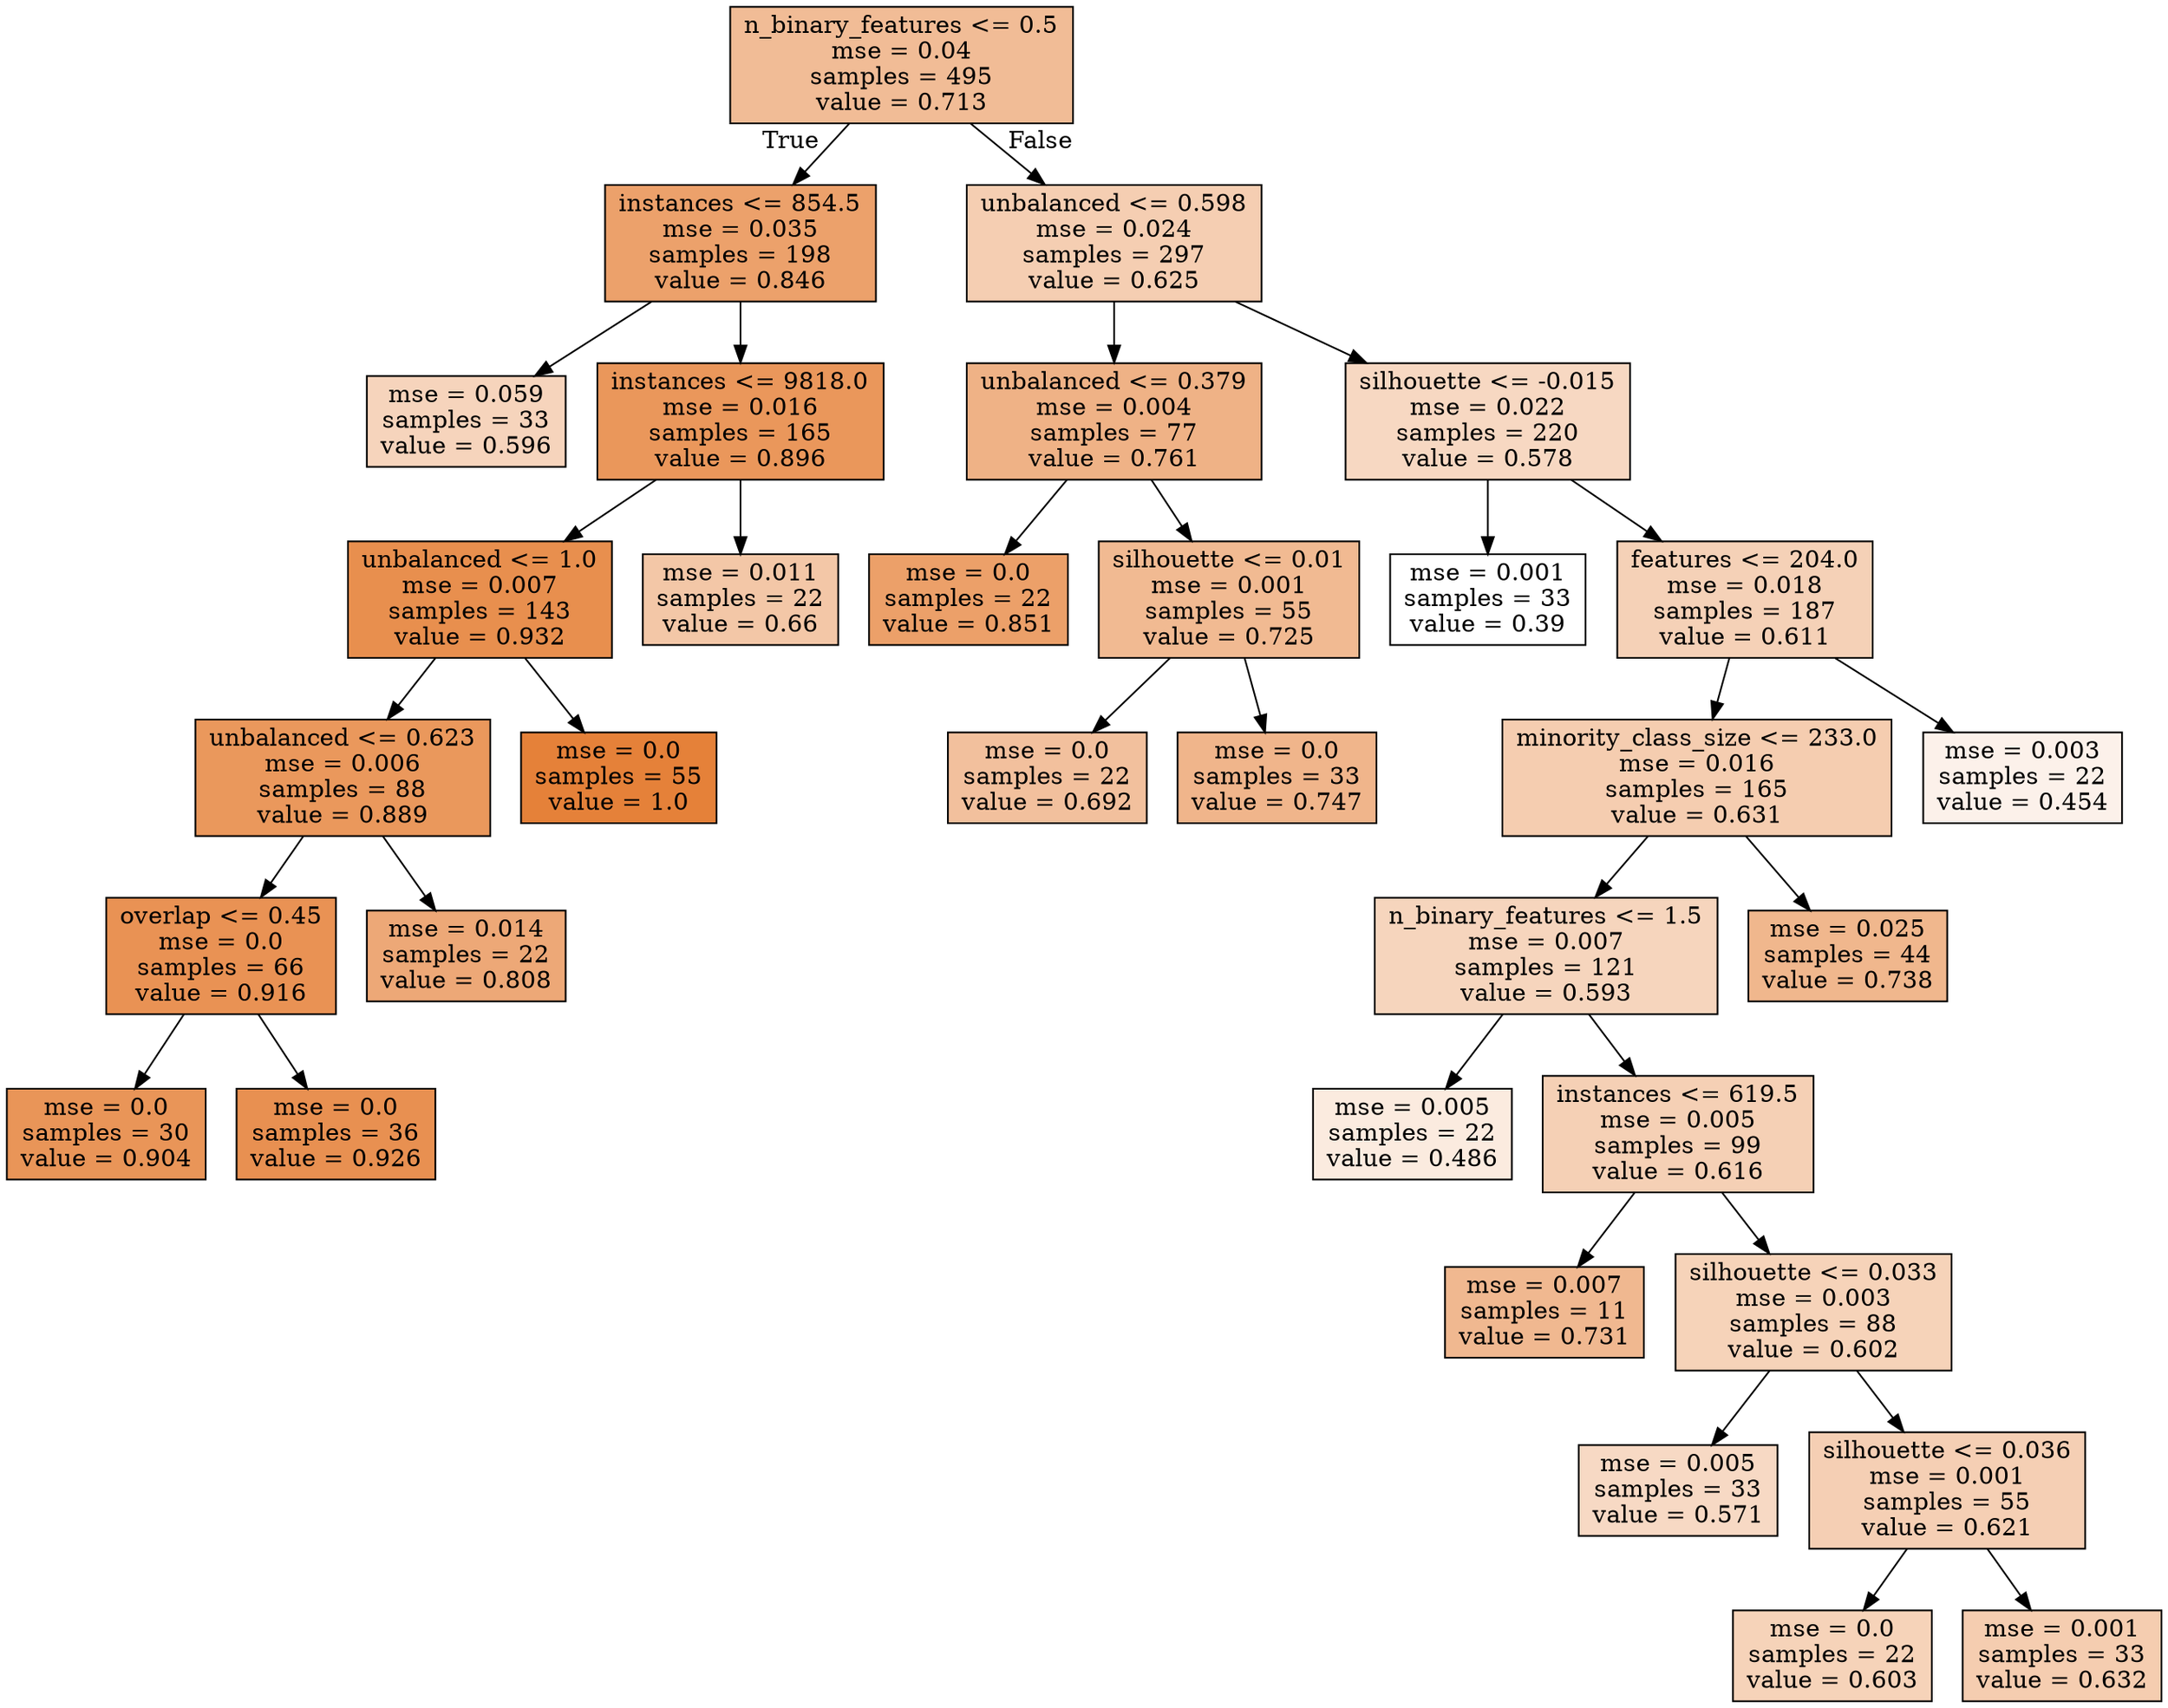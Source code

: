 digraph Tree {
node [shape=box, style="filled", color="black"] ;
0 [label="n_binary_features <= 0.5\nmse = 0.04\nsamples = 495\nvalue = 0.713", fillcolor="#e5813987"] ;
1 [label="instances <= 854.5\nmse = 0.035\nsamples = 198\nvalue = 0.846", fillcolor="#e58139be"] ;
0 -> 1 [labeldistance=2.5, labelangle=45, headlabel="True"] ;
2 [label="mse = 0.059\nsamples = 33\nvalue = 0.596", fillcolor="#e5813956"] ;
1 -> 2 ;
3 [label="instances <= 9818.0\nmse = 0.016\nsamples = 165\nvalue = 0.896", fillcolor="#e58139d3"] ;
1 -> 3 ;
4 [label="unbalanced <= 1.0\nmse = 0.007\nsamples = 143\nvalue = 0.932", fillcolor="#e58139e3"] ;
3 -> 4 ;
5 [label="unbalanced <= 0.623\nmse = 0.006\nsamples = 88\nvalue = 0.889", fillcolor="#e58139d1"] ;
4 -> 5 ;
6 [label="overlap <= 0.45\nmse = 0.0\nsamples = 66\nvalue = 0.916", fillcolor="#e58139dc"] ;
5 -> 6 ;
7 [label="mse = 0.0\nsamples = 30\nvalue = 0.904", fillcolor="#e58139d7"] ;
6 -> 7 ;
8 [label="mse = 0.0\nsamples = 36\nvalue = 0.926", fillcolor="#e58139e0"] ;
6 -> 8 ;
9 [label="mse = 0.014\nsamples = 22\nvalue = 0.808", fillcolor="#e58139af"] ;
5 -> 9 ;
10 [label="mse = 0.0\nsamples = 55\nvalue = 1.0", fillcolor="#e58139ff"] ;
4 -> 10 ;
11 [label="mse = 0.011\nsamples = 22\nvalue = 0.66", fillcolor="#e5813971"] ;
3 -> 11 ;
12 [label="unbalanced <= 0.598\nmse = 0.024\nsamples = 297\nvalue = 0.625", fillcolor="#e5813962"] ;
0 -> 12 [labeldistance=2.5, labelangle=-45, headlabel="False"] ;
13 [label="unbalanced <= 0.379\nmse = 0.004\nsamples = 77\nvalue = 0.761", fillcolor="#e581399b"] ;
12 -> 13 ;
14 [label="mse = 0.0\nsamples = 22\nvalue = 0.851", fillcolor="#e58139c1"] ;
13 -> 14 ;
15 [label="silhouette <= 0.01\nmse = 0.001\nsamples = 55\nvalue = 0.725", fillcolor="#e581398c"] ;
13 -> 15 ;
16 [label="mse = 0.0\nsamples = 22\nvalue = 0.692", fillcolor="#e581397e"] ;
15 -> 16 ;
17 [label="mse = 0.0\nsamples = 33\nvalue = 0.747", fillcolor="#e5813995"] ;
15 -> 17 ;
18 [label="silhouette <= -0.015\nmse = 0.022\nsamples = 220\nvalue = 0.578", fillcolor="#e581394e"] ;
12 -> 18 ;
19 [label="mse = 0.001\nsamples = 33\nvalue = 0.39", fillcolor="#e5813900"] ;
18 -> 19 ;
20 [label="features <= 204.0\nmse = 0.018\nsamples = 187\nvalue = 0.611", fillcolor="#e581395c"] ;
18 -> 20 ;
21 [label="minority_class_size <= 233.0\nmse = 0.016\nsamples = 165\nvalue = 0.631", fillcolor="#e5813965"] ;
20 -> 21 ;
22 [label="n_binary_features <= 1.5\nmse = 0.007\nsamples = 121\nvalue = 0.593", fillcolor="#e5813955"] ;
21 -> 22 ;
23 [label="mse = 0.005\nsamples = 22\nvalue = 0.486", fillcolor="#e5813928"] ;
22 -> 23 ;
24 [label="instances <= 619.5\nmse = 0.005\nsamples = 99\nvalue = 0.616", fillcolor="#e581395f"] ;
22 -> 24 ;
25 [label="mse = 0.007\nsamples = 11\nvalue = 0.731", fillcolor="#e581398f"] ;
24 -> 25 ;
26 [label="silhouette <= 0.033\nmse = 0.003\nsamples = 88\nvalue = 0.602", fillcolor="#e5813959"] ;
24 -> 26 ;
27 [label="mse = 0.005\nsamples = 33\nvalue = 0.571", fillcolor="#e581394c"] ;
26 -> 27 ;
28 [label="silhouette <= 0.036\nmse = 0.001\nsamples = 55\nvalue = 0.621", fillcolor="#e5813960"] ;
26 -> 28 ;
29 [label="mse = 0.0\nsamples = 22\nvalue = 0.603", fillcolor="#e5813959"] ;
28 -> 29 ;
30 [label="mse = 0.001\nsamples = 33\nvalue = 0.632", fillcolor="#e5813965"] ;
28 -> 30 ;
31 [label="mse = 0.025\nsamples = 44\nvalue = 0.738", fillcolor="#e5813992"] ;
21 -> 31 ;
32 [label="mse = 0.003\nsamples = 22\nvalue = 0.454", fillcolor="#e581391b"] ;
20 -> 32 ;
}